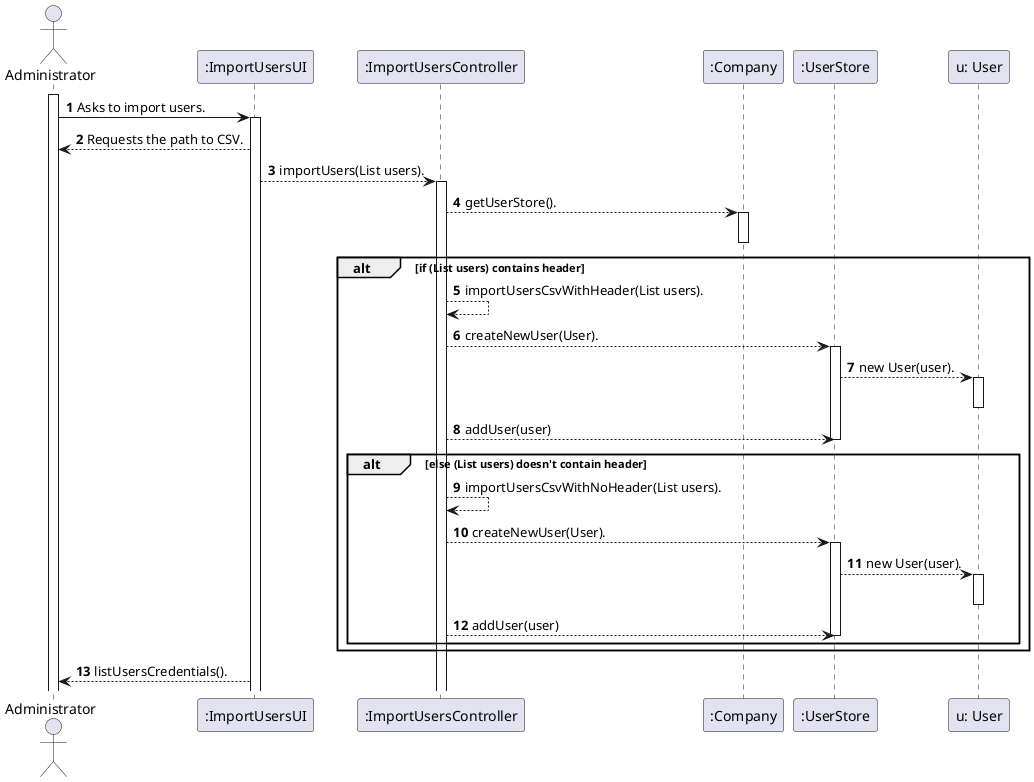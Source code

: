 @startuml
'https://plantuml.com/sequence-diagram

autonumber


actor "Administrator" as ADM

participant ":ImportUsersUI" as UI
participant ":ImportUsersController" as CTRL
participant ":Company" as COMP
participant ":UserStore" as UST
participant "u: User" as U

activate ADM

"ADM" -> UI: Asks to import users.

activate UI
"ADM" <-- UI : Requests the path to CSV.
UI --> CTRL : importUsers(List users).
activate CTRL
CTRL --> COMP : getUserStore().
activate COMP
deactivate COMP
alt if (List users) contains header
CTRL --> CTRL : importUsersCsvWithHeader(List users).
CTRL --> UST : createNewUser(User).
activate UST
UST --> U : new User(user).
activate U
deactivate U
CTRL --> UST : addUser(user)
deactivate UST
alt else (List users) doesn't contain header
CTRL --> CTRL : importUsersCsvWithNoHeader(List users).
CTRL --> UST : createNewUser(User).
activate UST
UST --> U : new User(user).
activate U
deactivate U
CTRL --> UST : addUser(user)
deactivate UST
end
end
"ADM" <-- UI : listUsersCredentials().


@enduml